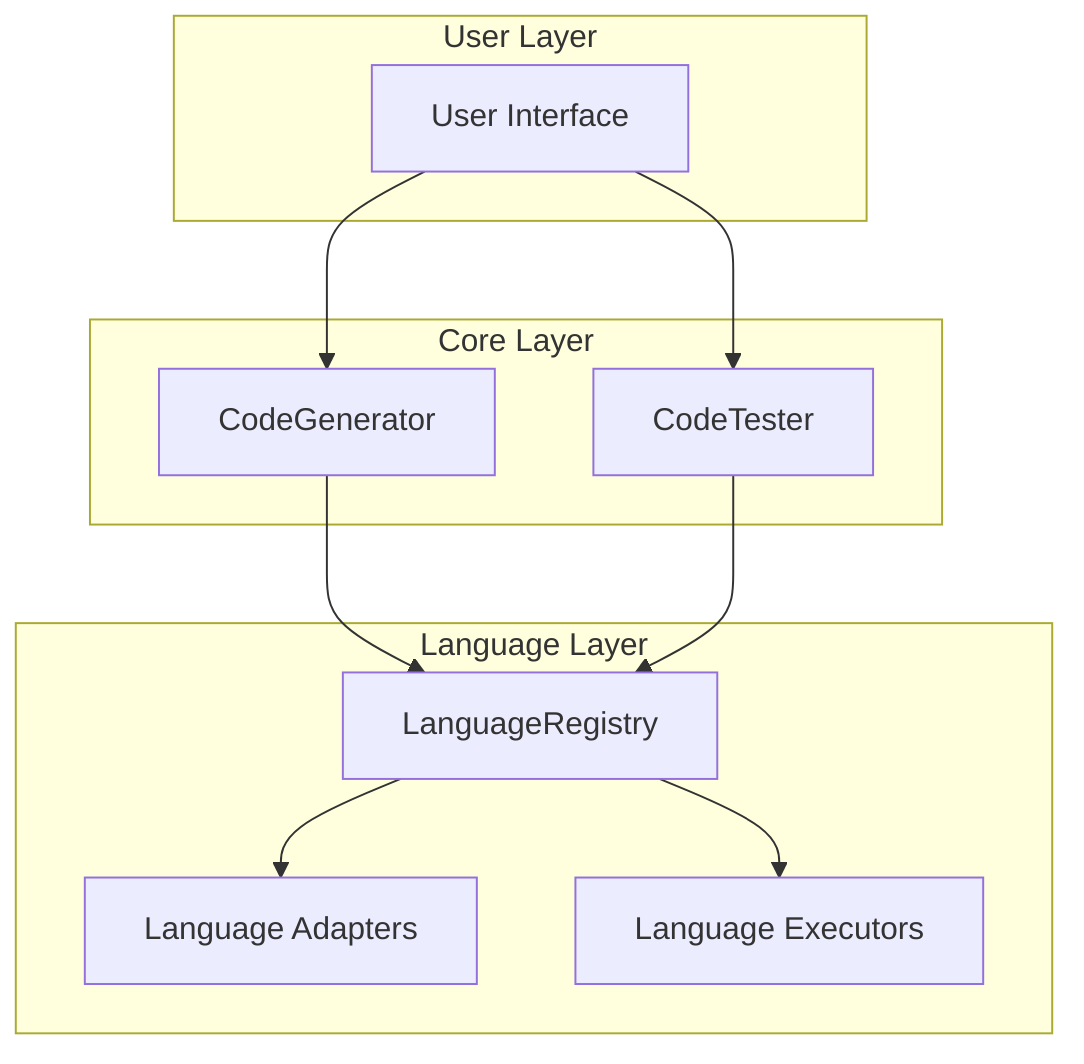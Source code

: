 graph TB
    subgraph "User Layer"
        UI[User Interface]
    end
    
    subgraph "Core Layer"
        CG[CodeGenerator]
        CT[CodeTester]
    end
    
    subgraph "Language Layer"
        LR[LanguageRegistry]
        LA[Language Adapters]
        LE[Language Executors]
    end
    
    UI --> CG
    UI --> CT
    CG --> LR
    CT --> LR
    LR --> LA
    LR --> LE